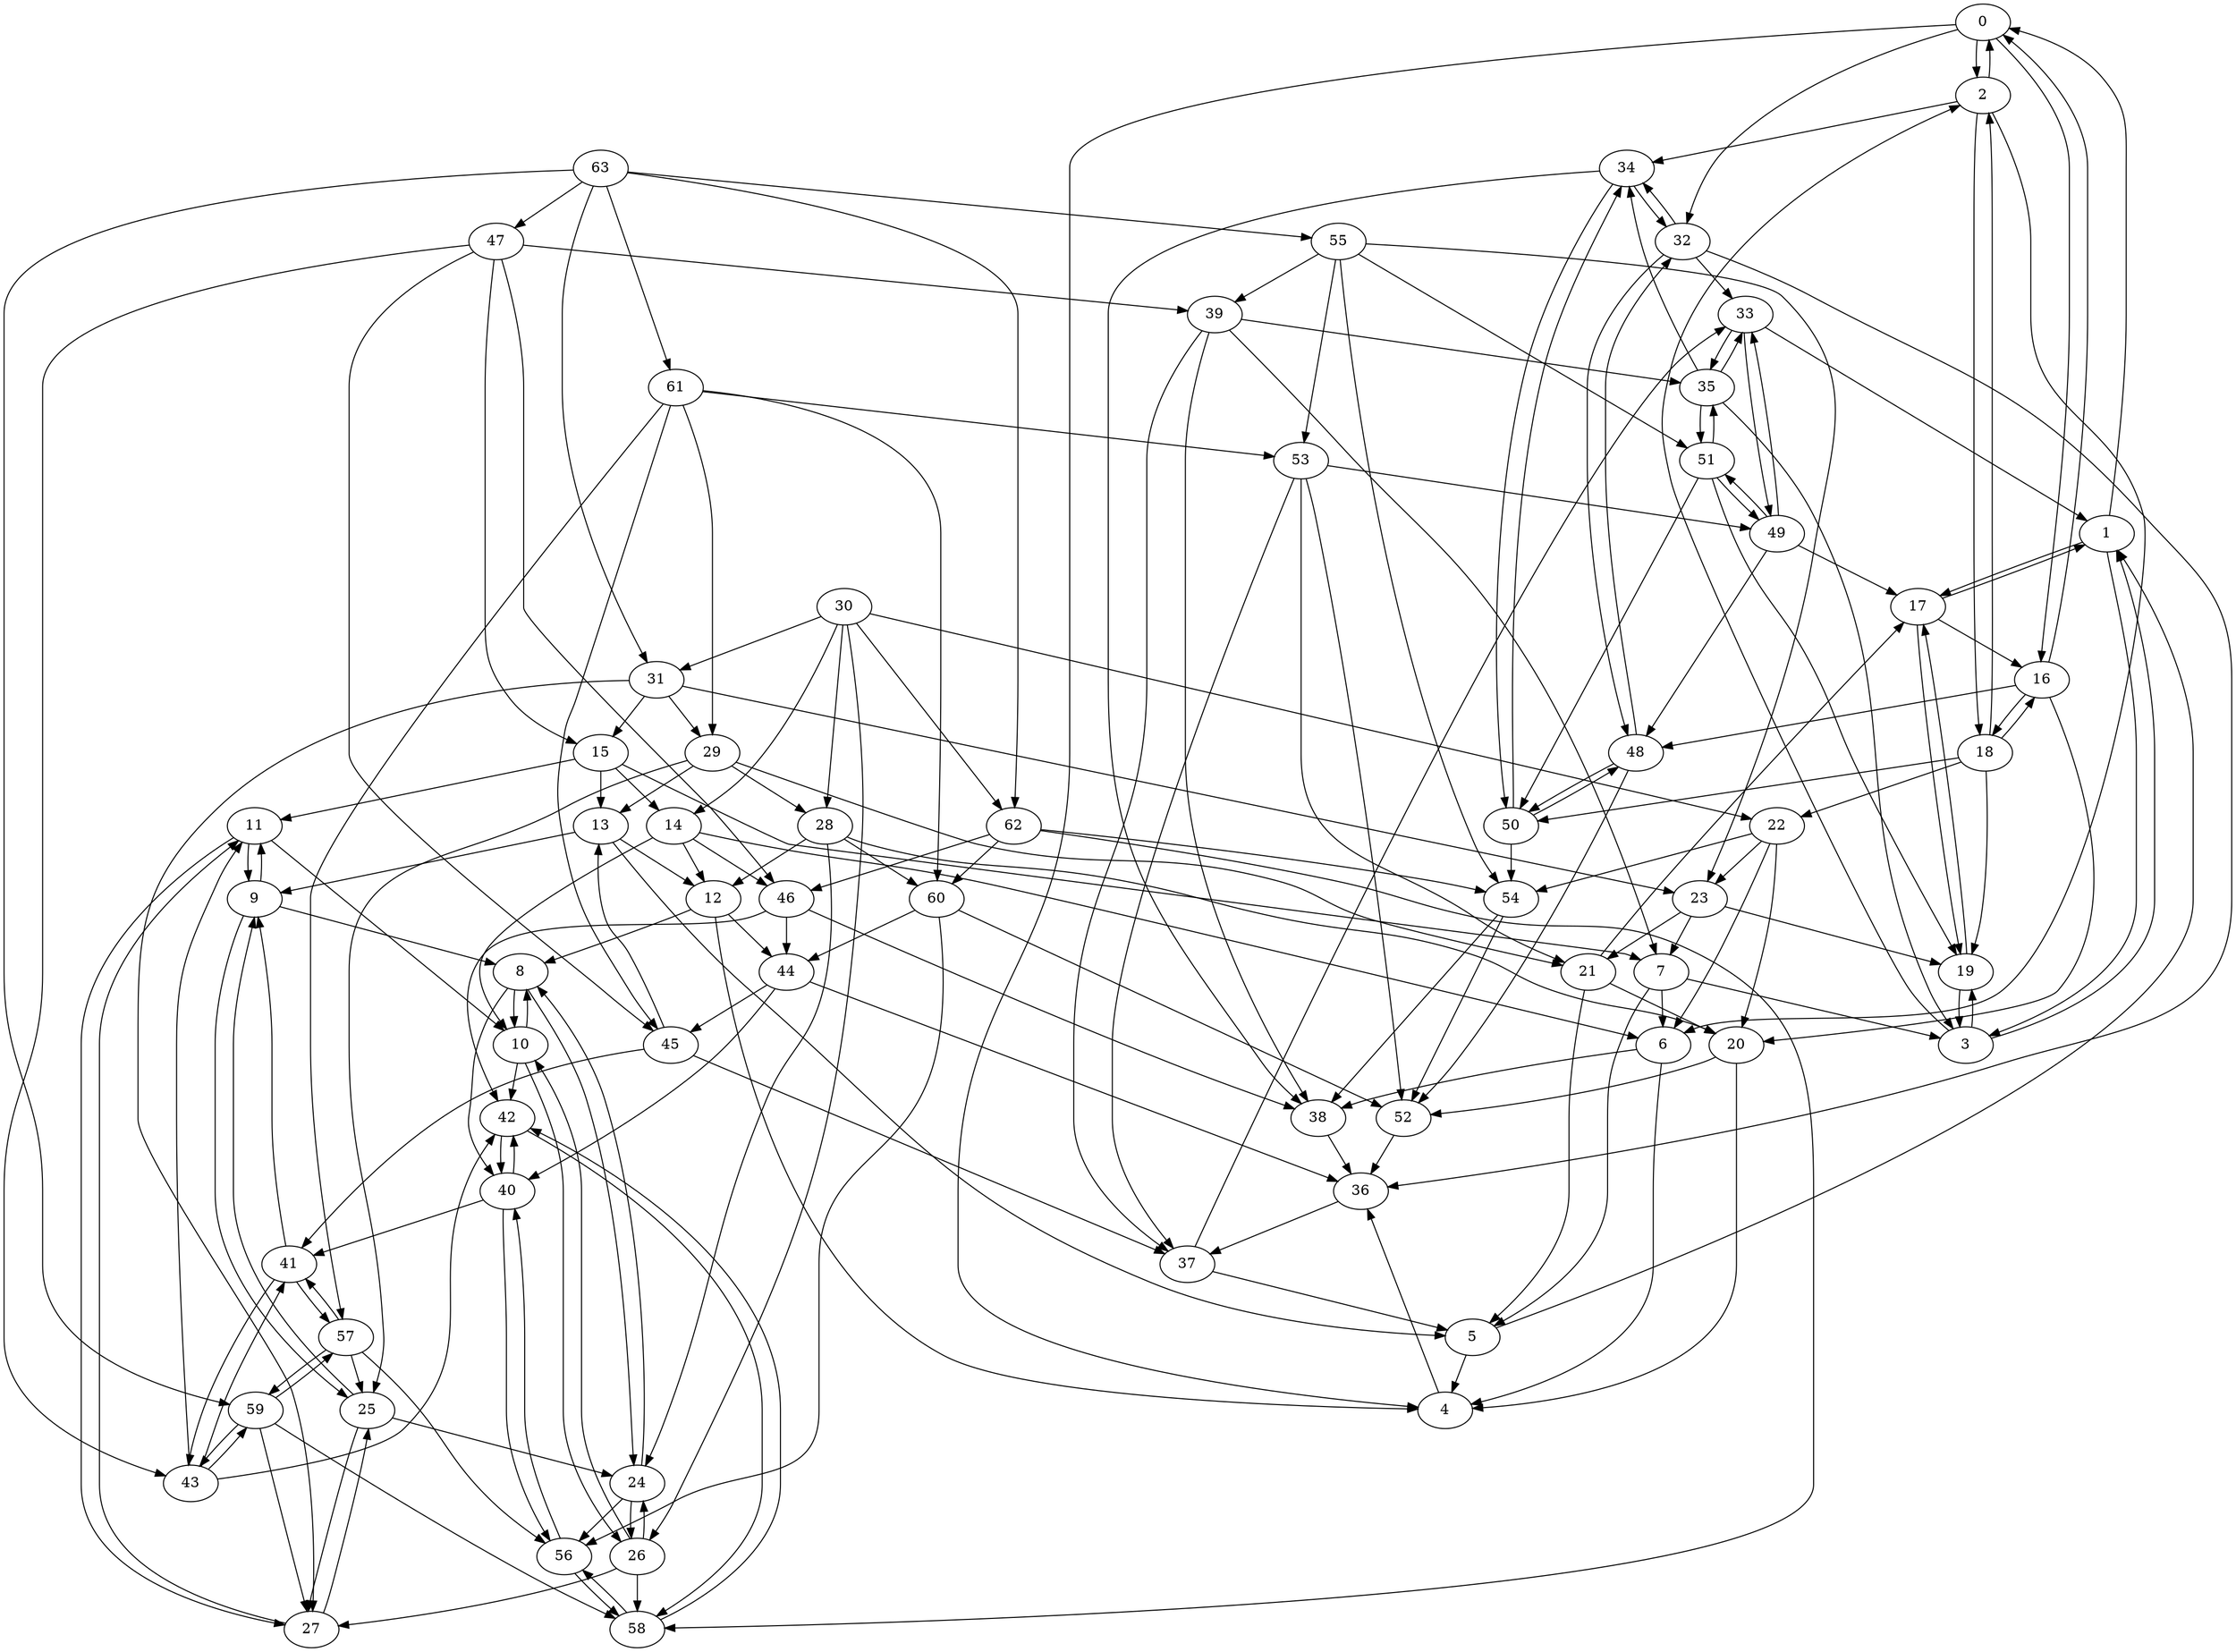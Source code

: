 digraph {
  node_0  [label="0"];
  node_1  [label="1"];
  node_2  [label="2"];
  node_3  [label="3"];
  node_4  [label="4"];
  node_5  [label="5"];
  node_6  [label="6"];
  node_7  [label="7"];
  node_8  [label="8"];
  node_9  [label="9"];
  node_10  [label="10"];
  node_11  [label="11"];
  node_12  [label="12"];
  node_13  [label="13"];
  node_14  [label="14"];
  node_15  [label="15"];
  node_16  [label="16"];
  node_17  [label="17"];
  node_18  [label="18"];
  node_19  [label="19"];
  node_20  [label="20"];
  node_21  [label="21"];
  node_22  [label="22"];
  node_23  [label="23"];
  node_24  [label="24"];
  node_25  [label="25"];
  node_26  [label="26"];
  node_27  [label="27"];
  node_28  [label="28"];
  node_29  [label="29"];
  node_30  [label="30"];
  node_31  [label="31"];
  node_32  [label="32"];
  node_33  [label="33"];
  node_34  [label="34"];
  node_35  [label="35"];
  node_36  [label="36"];
  node_37  [label="37"];
  node_38  [label="38"];
  node_39  [label="39"];
  node_40  [label="40"];
  node_41  [label="41"];
  node_42  [label="42"];
  node_43  [label="43"];
  node_44  [label="44"];
  node_45  [label="45"];
  node_46  [label="46"];
  node_47  [label="47"];
  node_48  [label="48"];
  node_49  [label="49"];
  node_50  [label="50"];
  node_51  [label="51"];
  node_52  [label="52"];
  node_53  [label="53"];
  node_54  [label="54"];
  node_55  [label="55"];
  node_56  [label="56"];
  node_57  [label="57"];
  node_58  [label="58"];
  node_59  [label="59"];
  node_60  [label="60"];
  node_61  [label="61"];
  node_62  [label="62"];
  node_63  [label="63"];

  node_0 -> node_16;
  node_0 -> node_32;
  node_0 -> node_2;
  node_0 -> node_4;
  node_1 -> node_0;
  node_1 -> node_17;
  node_1 -> node_3;
  node_2 -> node_0;
  node_2 -> node_18;
  node_2 -> node_34;
  node_2 -> node_6;
  node_3 -> node_1;
  node_3 -> node_2;
  node_3 -> node_19;
  node_4 -> node_36;
  node_5 -> node_1;
  node_5 -> node_4;
  node_6 -> node_4;
  node_6 -> node_38;
  node_7 -> node_3;
  node_7 -> node_5;
  node_7 -> node_6;
  node_8 -> node_24;
  node_8 -> node_40;
  node_8 -> node_10;
  node_9 -> node_8;
  node_9 -> node_25;
  node_9 -> node_11;
  node_10 -> node_8;
  node_10 -> node_26;
  node_10 -> node_42;
  node_11 -> node_9;
  node_11 -> node_10;
  node_11 -> node_27;
  node_12 -> node_4;
  node_12 -> node_8;
  node_12 -> node_44;
  node_13 -> node_5;
  node_13 -> node_9;
  node_13 -> node_12;
  node_14 -> node_6;
  node_14 -> node_10;
  node_14 -> node_12;
  node_14 -> node_46;
  node_15 -> node_7;
  node_15 -> node_11;
  node_15 -> node_13;
  node_15 -> node_14;
  node_16 -> node_0;
  node_16 -> node_48;
  node_16 -> node_18;
  node_16 -> node_20;
  node_17 -> node_16;
  node_17 -> node_1;
  node_17 -> node_19;
  node_18 -> node_16;
  node_18 -> node_2;
  node_18 -> node_50;
  node_18 -> node_19;
  node_18 -> node_22;
  node_19 -> node_17;
  node_19 -> node_3;
  node_20 -> node_4;
  node_20 -> node_52;
  node_21 -> node_17;
  node_21 -> node_20;
  node_21 -> node_5;
  node_22 -> node_20;
  node_22 -> node_6;
  node_22 -> node_54;
  node_22 -> node_23;
  node_23 -> node_19;
  node_23 -> node_21;
  node_23 -> node_7;
  node_24 -> node_8;
  node_24 -> node_56;
  node_24 -> node_26;
  node_25 -> node_24;
  node_25 -> node_9;
  node_25 -> node_27;
  node_26 -> node_24;
  node_26 -> node_10;
  node_26 -> node_58;
  node_26 -> node_27;
  node_27 -> node_25;
  node_27 -> node_11;
  node_28 -> node_20;
  node_28 -> node_24;
  node_28 -> node_12;
  node_28 -> node_60;
  node_29 -> node_21;
  node_29 -> node_25;
  node_29 -> node_28;
  node_29 -> node_13;
  node_30 -> node_22;
  node_30 -> node_26;
  node_30 -> node_28;
  node_30 -> node_14;
  node_30 -> node_62;
  node_30 -> node_31;
  node_31 -> node_23;
  node_31 -> node_27;
  node_31 -> node_29;
  node_31 -> node_15;
  node_32 -> node_48;
  node_32 -> node_33;
  node_32 -> node_34;
  node_32 -> node_36;
  node_33 -> node_1;
  node_33 -> node_49;
  node_33 -> node_35;
  node_34 -> node_32;
  node_34 -> node_50;
  node_34 -> node_38;
  node_35 -> node_33;
  node_35 -> node_34;
  node_35 -> node_3;
  node_35 -> node_51;
  node_36 -> node_37;
  node_37 -> node_33;
  node_37 -> node_5;
  node_38 -> node_36;
  node_39 -> node_35;
  node_39 -> node_37;
  node_39 -> node_38;
  node_39 -> node_7;
  node_40 -> node_56;
  node_40 -> node_41;
  node_40 -> node_42;
  node_41 -> node_9;
  node_41 -> node_57;
  node_41 -> node_43;
  node_42 -> node_40;
  node_42 -> node_58;
  node_43 -> node_41;
  node_43 -> node_42;
  node_43 -> node_11;
  node_43 -> node_59;
  node_44 -> node_36;
  node_44 -> node_40;
  node_44 -> node_45;
  node_45 -> node_37;
  node_45 -> node_41;
  node_45 -> node_13;
  node_46 -> node_38;
  node_46 -> node_42;
  node_46 -> node_44;
  node_47 -> node_39;
  node_47 -> node_43;
  node_47 -> node_45;
  node_47 -> node_46;
  node_47 -> node_15;
  node_48 -> node_32;
  node_48 -> node_50;
  node_48 -> node_52;
  node_49 -> node_48;
  node_49 -> node_17;
  node_49 -> node_33;
  node_49 -> node_51;
  node_50 -> node_48;
  node_50 -> node_34;
  node_50 -> node_54;
  node_51 -> node_49;
  node_51 -> node_50;
  node_51 -> node_19;
  node_51 -> node_35;
  node_52 -> node_36;
  node_53 -> node_49;
  node_53 -> node_52;
  node_53 -> node_21;
  node_53 -> node_37;
  node_54 -> node_52;
  node_54 -> node_38;
  node_55 -> node_51;
  node_55 -> node_53;
  node_55 -> node_54;
  node_55 -> node_23;
  node_55 -> node_39;
  node_56 -> node_40;
  node_56 -> node_58;
  node_57 -> node_56;
  node_57 -> node_25;
  node_57 -> node_41;
  node_57 -> node_59;
  node_58 -> node_56;
  node_58 -> node_42;
  node_59 -> node_57;
  node_59 -> node_58;
  node_59 -> node_27;
  node_59 -> node_43;
  node_60 -> node_52;
  node_60 -> node_56;
  node_60 -> node_44;
  node_61 -> node_53;
  node_61 -> node_57;
  node_61 -> node_60;
  node_61 -> node_29;
  node_61 -> node_45;
  node_62 -> node_54;
  node_62 -> node_58;
  node_62 -> node_60;
  node_62 -> node_46;
  node_63 -> node_55;
  node_63 -> node_59;
  node_63 -> node_61;
  node_63 -> node_62;
  node_63 -> node_31;
  node_63 -> node_47;
}